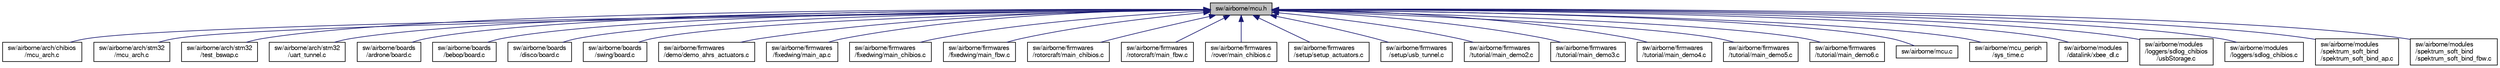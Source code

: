 digraph "sw/airborne/mcu.h"
{
  edge [fontname="FreeSans",fontsize="10",labelfontname="FreeSans",labelfontsize="10"];
  node [fontname="FreeSans",fontsize="10",shape=record];
  Node1 [label="sw/airborne/mcu.h",height=0.2,width=0.4,color="black", fillcolor="grey75", style="filled", fontcolor="black"];
  Node1 -> Node2 [dir="back",color="midnightblue",fontsize="10",style="solid",fontname="FreeSans"];
  Node2 [label="sw/airborne/arch/chibios\l/mcu_arch.c",height=0.2,width=0.4,color="black", fillcolor="white", style="filled",URL="$chibios_2mcu__arch_8c.html",tooltip="Microcontroller initialization function for ChibiOS. "];
  Node1 -> Node3 [dir="back",color="midnightblue",fontsize="10",style="solid",fontname="FreeSans"];
  Node3 [label="sw/airborne/arch/stm32\l/mcu_arch.c",height=0.2,width=0.4,color="black", fillcolor="white", style="filled",URL="$stm32_2mcu__arch_8c.html",tooltip="stm32 arch dependant microcontroller initialisation functions. "];
  Node1 -> Node4 [dir="back",color="midnightblue",fontsize="10",style="solid",fontname="FreeSans"];
  Node4 [label="sw/airborne/arch/stm32\l/test_bswap.c",height=0.2,width=0.4,color="black", fillcolor="white", style="filled",URL="$test__bswap_8c.html"];
  Node1 -> Node5 [dir="back",color="midnightblue",fontsize="10",style="solid",fontname="FreeSans"];
  Node5 [label="sw/airborne/arch/stm32\l/uart_tunnel.c",height=0.2,width=0.4,color="black", fillcolor="white", style="filled",URL="$uart__tunnel_8c.html"];
  Node1 -> Node6 [dir="back",color="midnightblue",fontsize="10",style="solid",fontname="FreeSans"];
  Node6 [label="sw/airborne/boards\l/ardrone/board.c",height=0.2,width=0.4,color="black", fillcolor="white", style="filled",URL="$ardrone_2board_8c.html",tooltip="ARDrone2 specific board initialization function. "];
  Node1 -> Node7 [dir="back",color="midnightblue",fontsize="10",style="solid",fontname="FreeSans"];
  Node7 [label="sw/airborne/boards\l/bebop/board.c",height=0.2,width=0.4,color="black", fillcolor="white", style="filled",URL="$bebop_2board_8c.html",tooltip="Bebop specific board initialization function. "];
  Node1 -> Node8 [dir="back",color="midnightblue",fontsize="10",style="solid",fontname="FreeSans"];
  Node8 [label="sw/airborne/boards\l/disco/board.c",height=0.2,width=0.4,color="black", fillcolor="white", style="filled",URL="$disco_2board_8c.html",tooltip="Disco specific board initialization function. "];
  Node1 -> Node9 [dir="back",color="midnightblue",fontsize="10",style="solid",fontname="FreeSans"];
  Node9 [label="sw/airborne/boards\l/swing/board.c",height=0.2,width=0.4,color="black", fillcolor="white", style="filled",URL="$swing_2board_8c.html",tooltip="Swing specific board initialization function. "];
  Node1 -> Node10 [dir="back",color="midnightblue",fontsize="10",style="solid",fontname="FreeSans"];
  Node10 [label="sw/airborne/firmwares\l/demo/demo_ahrs_actuators.c",height=0.2,width=0.4,color="black", fillcolor="white", style="filled",URL="$demo__ahrs__actuators_8c.html",tooltip="Demo prog with ahrs and simple roll/pitch commands to actuators. "];
  Node1 -> Node11 [dir="back",color="midnightblue",fontsize="10",style="solid",fontname="FreeSans"];
  Node11 [label="sw/airborne/firmwares\l/fixedwing/main_ap.c",height=0.2,width=0.4,color="black", fillcolor="white", style="filled",URL="$fixedwing_2main__ap_8c.html",tooltip="AP ( AutoPilot ) tasks. "];
  Node1 -> Node12 [dir="back",color="midnightblue",fontsize="10",style="solid",fontname="FreeSans"];
  Node12 [label="sw/airborne/firmwares\l/fixedwing/main_chibios.c",height=0.2,width=0.4,color="black", fillcolor="white", style="filled",URL="$fixedwing_2main__chibios_8c.html"];
  Node1 -> Node13 [dir="back",color="midnightblue",fontsize="10",style="solid",fontname="FreeSans"];
  Node13 [label="sw/airborne/firmwares\l/fixedwing/main_fbw.c",height=0.2,width=0.4,color="black", fillcolor="white", style="filled",URL="$fixedwing_2main__fbw_8c.html",tooltip="FBW ( FlyByWire ) process. "];
  Node1 -> Node14 [dir="back",color="midnightblue",fontsize="10",style="solid",fontname="FreeSans"];
  Node14 [label="sw/airborne/firmwares\l/rotorcraft/main_chibios.c",height=0.2,width=0.4,color="black", fillcolor="white", style="filled",URL="$rotorcraft_2main__chibios_8c.html"];
  Node1 -> Node15 [dir="back",color="midnightblue",fontsize="10",style="solid",fontname="FreeSans"];
  Node15 [label="sw/airborne/firmwares\l/rotorcraft/main_fbw.c",height=0.2,width=0.4,color="black", fillcolor="white", style="filled",URL="$rotorcraft_2main__fbw_8c.html",tooltip="Rotorcraft FBW main loop. "];
  Node1 -> Node16 [dir="back",color="midnightblue",fontsize="10",style="solid",fontname="FreeSans"];
  Node16 [label="sw/airborne/firmwares\l/rover/main_chibios.c",height=0.2,width=0.4,color="black", fillcolor="white", style="filled",URL="$rover_2main__chibios_8c.html"];
  Node1 -> Node17 [dir="back",color="midnightblue",fontsize="10",style="solid",fontname="FreeSans"];
  Node17 [label="sw/airborne/firmwares\l/setup/setup_actuators.c",height=0.2,width=0.4,color="black", fillcolor="white", style="filled",URL="$setup__actuators_8c.html"];
  Node1 -> Node18 [dir="back",color="midnightblue",fontsize="10",style="solid",fontname="FreeSans"];
  Node18 [label="sw/airborne/firmwares\l/setup/usb_tunnel.c",height=0.2,width=0.4,color="black", fillcolor="white", style="filled",URL="$usb__tunnel_8c.html",tooltip="USB tunnel application. "];
  Node1 -> Node19 [dir="back",color="midnightblue",fontsize="10",style="solid",fontname="FreeSans"];
  Node19 [label="sw/airborne/firmwares\l/tutorial/main_demo2.c",height=0.2,width=0.4,color="black", fillcolor="white", style="filled",URL="$main__demo2_8c.html"];
  Node1 -> Node20 [dir="back",color="midnightblue",fontsize="10",style="solid",fontname="FreeSans"];
  Node20 [label="sw/airborne/firmwares\l/tutorial/main_demo3.c",height=0.2,width=0.4,color="black", fillcolor="white", style="filled",URL="$main__demo3_8c.html"];
  Node1 -> Node21 [dir="back",color="midnightblue",fontsize="10",style="solid",fontname="FreeSans"];
  Node21 [label="sw/airborne/firmwares\l/tutorial/main_demo4.c",height=0.2,width=0.4,color="black", fillcolor="white", style="filled",URL="$main__demo4_8c.html"];
  Node1 -> Node22 [dir="back",color="midnightblue",fontsize="10",style="solid",fontname="FreeSans"];
  Node22 [label="sw/airborne/firmwares\l/tutorial/main_demo5.c",height=0.2,width=0.4,color="black", fillcolor="white", style="filled",URL="$main__demo5_8c.html"];
  Node1 -> Node23 [dir="back",color="midnightblue",fontsize="10",style="solid",fontname="FreeSans"];
  Node23 [label="sw/airborne/firmwares\l/tutorial/main_demo6.c",height=0.2,width=0.4,color="black", fillcolor="white", style="filled",URL="$main__demo6_8c.html"];
  Node1 -> Node24 [dir="back",color="midnightblue",fontsize="10",style="solid",fontname="FreeSans"];
  Node24 [label="sw/airborne/mcu.c",height=0.2,width=0.4,color="black", fillcolor="white", style="filled",URL="$mcu_8c.html",tooltip="Arch independent mcu ( Micro Controller Unit ) utilities. "];
  Node1 -> Node25 [dir="back",color="midnightblue",fontsize="10",style="solid",fontname="FreeSans"];
  Node25 [label="sw/airborne/mcu_periph\l/sys_time.c",height=0.2,width=0.4,color="black", fillcolor="white", style="filled",URL="$sys__time_8c.html",tooltip="Architecture independent timing functions. "];
  Node1 -> Node26 [dir="back",color="midnightblue",fontsize="10",style="solid",fontname="FreeSans"];
  Node26 [label="sw/airborne/modules\l/datalink/xbee_dl.c",height=0.2,width=0.4,color="black", fillcolor="white", style="filled",URL="$xbee__dl_8c.html"];
  Node1 -> Node27 [dir="back",color="midnightblue",fontsize="10",style="solid",fontname="FreeSans"];
  Node27 [label="sw/airborne/modules\l/loggers/sdlog_chibios\l/usbStorage.c",height=0.2,width=0.4,color="black", fillcolor="white", style="filled",URL="$usbStorage_8c.html"];
  Node1 -> Node28 [dir="back",color="midnightblue",fontsize="10",style="solid",fontname="FreeSans"];
  Node28 [label="sw/airborne/modules\l/loggers/sdlog_chibios.c",height=0.2,width=0.4,color="black", fillcolor="white", style="filled",URL="$sdlog__chibios_8c.html"];
  Node1 -> Node29 [dir="back",color="midnightblue",fontsize="10",style="solid",fontname="FreeSans"];
  Node29 [label="sw/airborne/modules\l/spektrum_soft_bind\l/spektrum_soft_bind_ap.c",height=0.2,width=0.4,color="black", fillcolor="white", style="filled",URL="$spektrum__soft__bind__ap_8c.html"];
  Node1 -> Node30 [dir="back",color="midnightblue",fontsize="10",style="solid",fontname="FreeSans"];
  Node30 [label="sw/airborne/modules\l/spektrum_soft_bind\l/spektrum_soft_bind_fbw.c",height=0.2,width=0.4,color="black", fillcolor="white", style="filled",URL="$spektrum__soft__bind__fbw_8c.html"];
}

